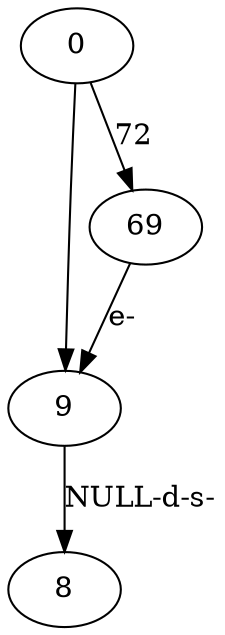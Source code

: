digraph {
	graph [bb="0,0,89,297"];
	node [label="\N"];
	0	 [height=0.5,
		pos="27,279",
		width=0.75];
	9	 [height=0.5,
		pos="27,105",
		width=0.75];
	0 -> 9	 [pos="e,26.04,123.04 26.04,260.96 25.315,247.21 24.383,227.37 24,210 23.647,194 23.647,190 24,174 24.296,160.57 24.921,145.65 25.524,133.22"];
	69	 [height=0.5,
		pos="60,192",
		width=0.75];
	0 -> 69	 [label=72,
		lp="52,235.5",
		pos="e,53.494,209.76 33.52,261.21 38.175,249.22 44.528,232.85 49.845,219.16"];
	8	 [height=0.5,
		pos="27,18",
		width=0.75];
	9 -> 8	 [label="NULL-d-s-",
		lp="58,61.5",
		pos="e,27,36.175 27,86.799 27,75.163 27,59.548 27,46.237"];
	69 -> 9	 [label="e-",
		lp="50.5,148.5",
		pos="e,33.506,122.76 53.48,174.21 48.825,162.22 42.472,145.85 37.155,132.16"];
}
